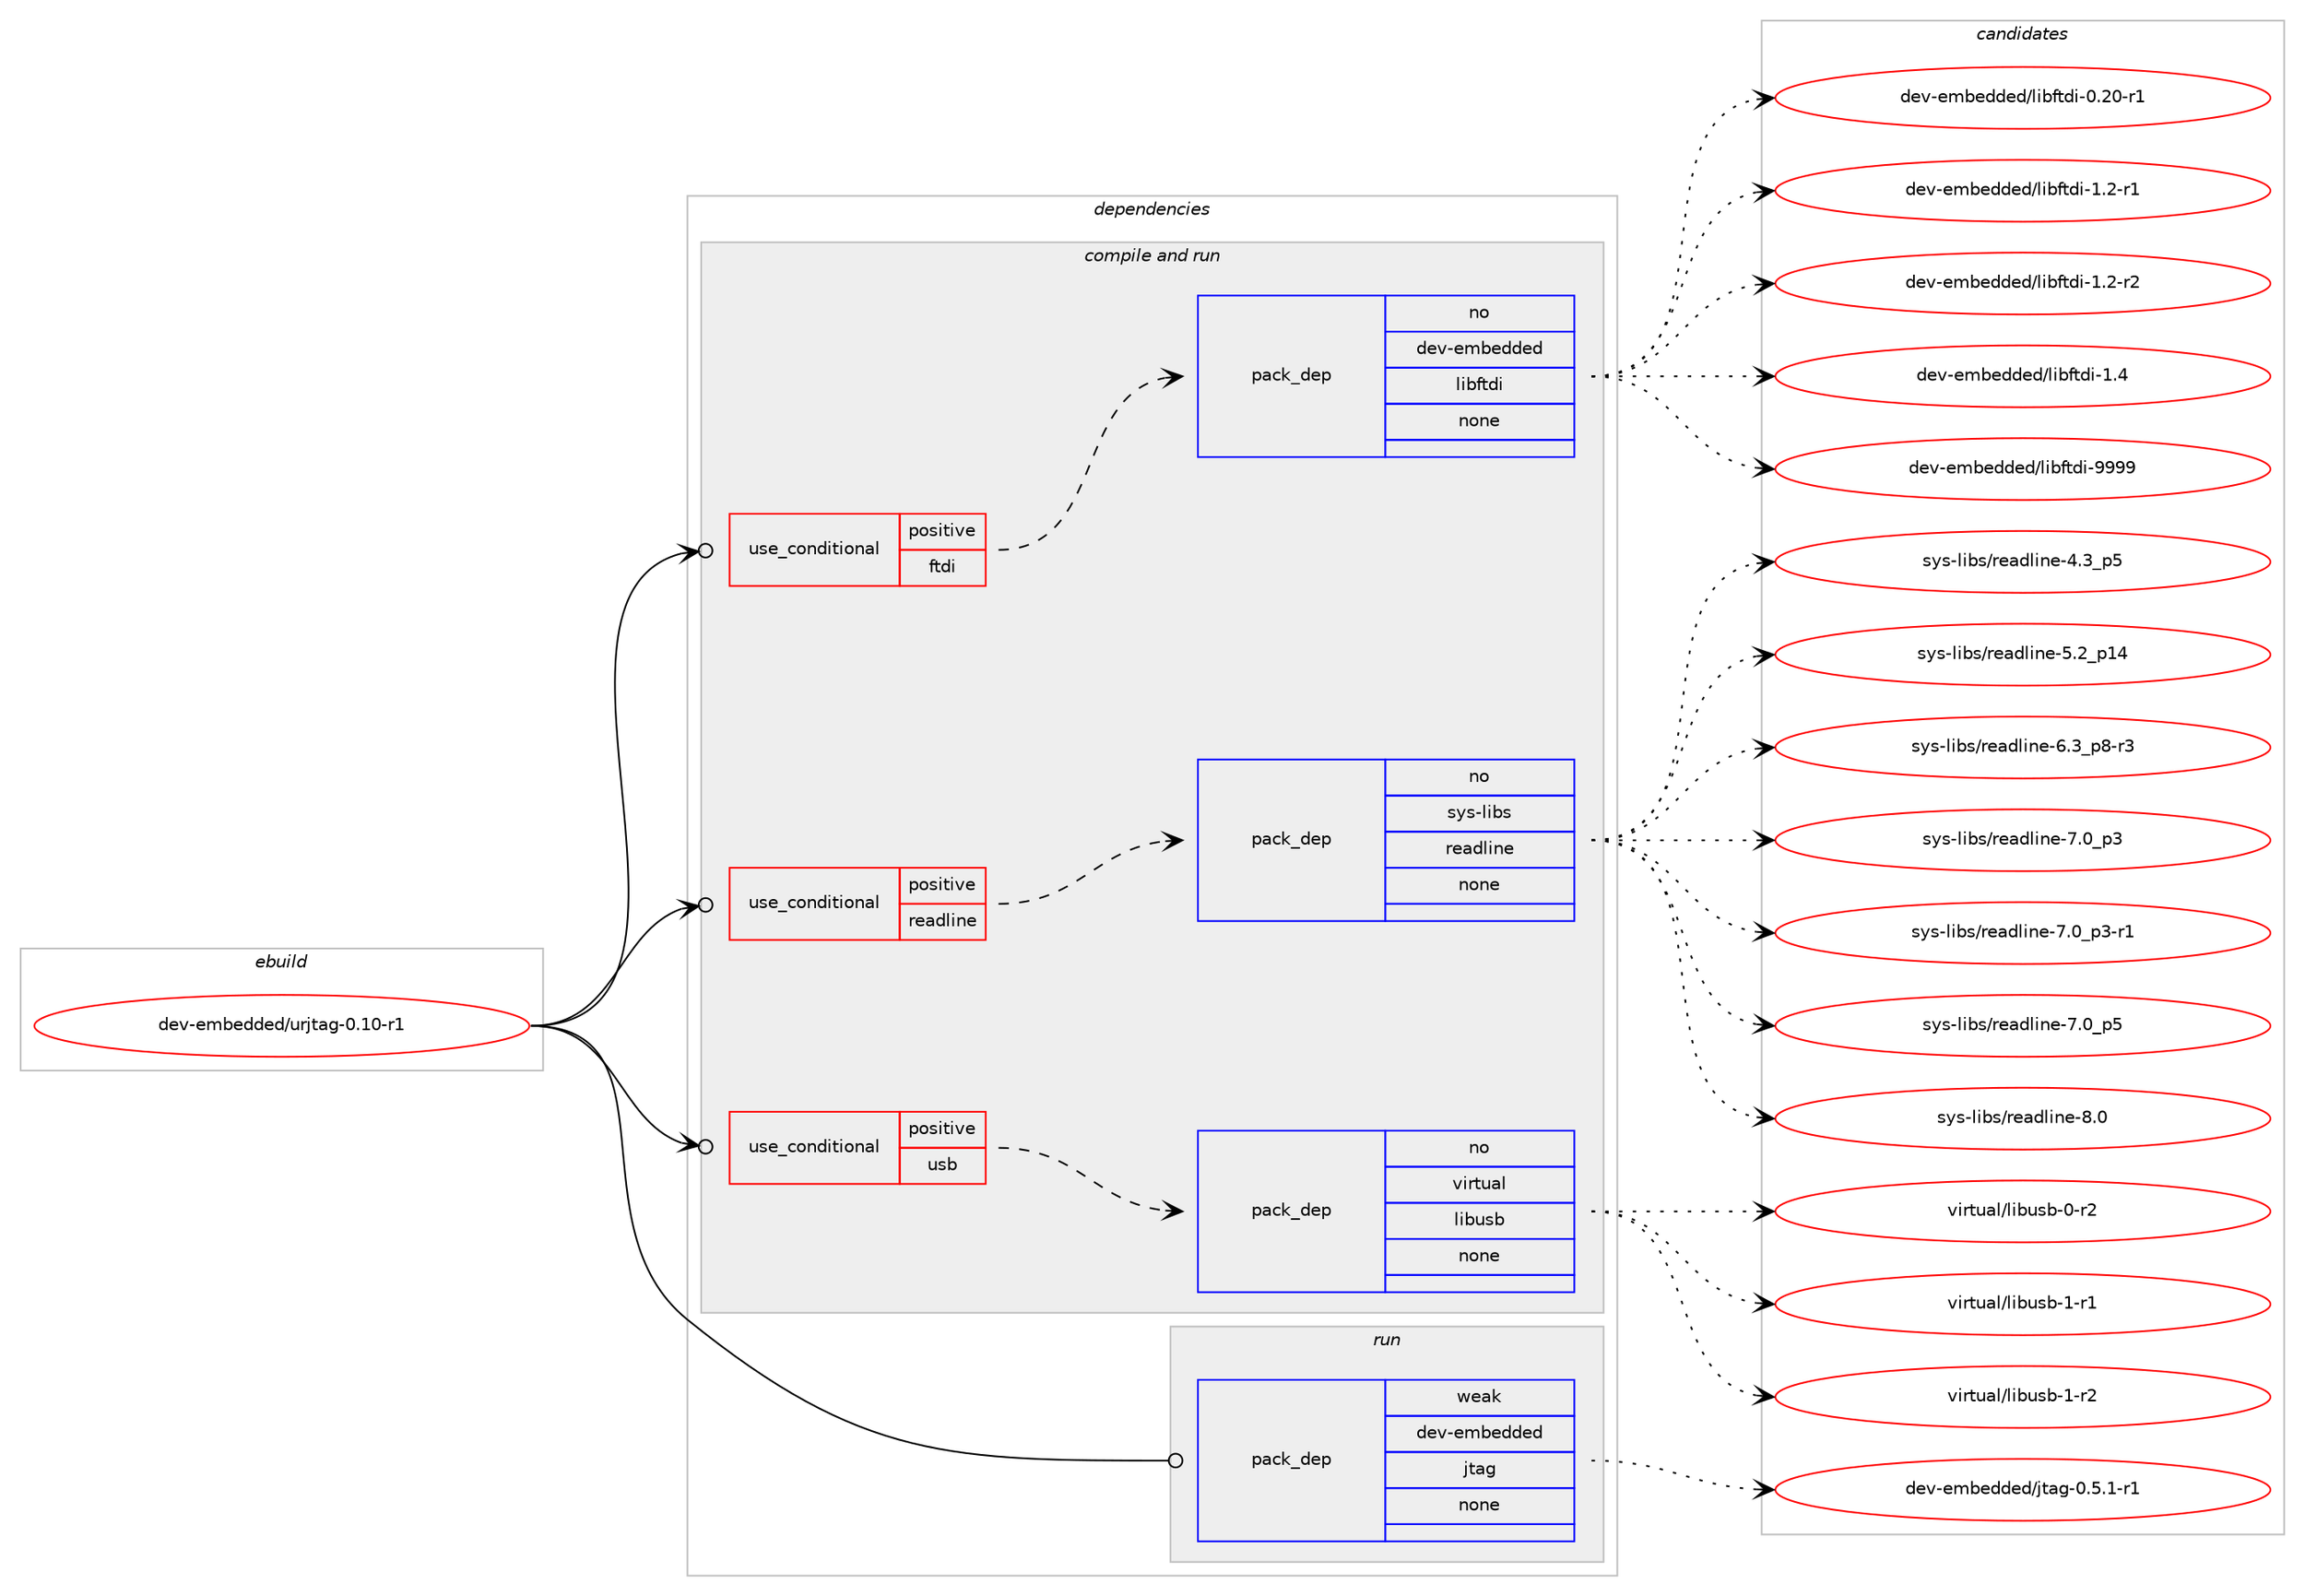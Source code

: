 digraph prolog {

# *************
# Graph options
# *************

newrank=true;
concentrate=true;
compound=true;
graph [rankdir=LR,fontname=Helvetica,fontsize=10,ranksep=1.5];#, ranksep=2.5, nodesep=0.2];
edge  [arrowhead=vee];
node  [fontname=Helvetica,fontsize=10];

# **********
# The ebuild
# **********

subgraph cluster_leftcol {
color=gray;
rank=same;
label=<<i>ebuild</i>>;
id [label="dev-embedded/urjtag-0.10-r1", color=red, width=4, href="../dev-embedded/urjtag-0.10-r1.svg"];
}

# ****************
# The dependencies
# ****************

subgraph cluster_midcol {
color=gray;
label=<<i>dependencies</i>>;
subgraph cluster_compile {
fillcolor="#eeeeee";
style=filled;
label=<<i>compile</i>>;
}
subgraph cluster_compileandrun {
fillcolor="#eeeeee";
style=filled;
label=<<i>compile and run</i>>;
subgraph cond358231 {
dependency1323895 [label=<<TABLE BORDER="0" CELLBORDER="1" CELLSPACING="0" CELLPADDING="4"><TR><TD ROWSPAN="3" CELLPADDING="10">use_conditional</TD></TR><TR><TD>positive</TD></TR><TR><TD>ftdi</TD></TR></TABLE>>, shape=none, color=red];
subgraph pack944650 {
dependency1323896 [label=<<TABLE BORDER="0" CELLBORDER="1" CELLSPACING="0" CELLPADDING="4" WIDTH="220"><TR><TD ROWSPAN="6" CELLPADDING="30">pack_dep</TD></TR><TR><TD WIDTH="110">no</TD></TR><TR><TD>dev-embedded</TD></TR><TR><TD>libftdi</TD></TR><TR><TD>none</TD></TR><TR><TD></TD></TR></TABLE>>, shape=none, color=blue];
}
dependency1323895:e -> dependency1323896:w [weight=20,style="dashed",arrowhead="vee"];
}
id:e -> dependency1323895:w [weight=20,style="solid",arrowhead="odotvee"];
subgraph cond358232 {
dependency1323897 [label=<<TABLE BORDER="0" CELLBORDER="1" CELLSPACING="0" CELLPADDING="4"><TR><TD ROWSPAN="3" CELLPADDING="10">use_conditional</TD></TR><TR><TD>positive</TD></TR><TR><TD>readline</TD></TR></TABLE>>, shape=none, color=red];
subgraph pack944651 {
dependency1323898 [label=<<TABLE BORDER="0" CELLBORDER="1" CELLSPACING="0" CELLPADDING="4" WIDTH="220"><TR><TD ROWSPAN="6" CELLPADDING="30">pack_dep</TD></TR><TR><TD WIDTH="110">no</TD></TR><TR><TD>sys-libs</TD></TR><TR><TD>readline</TD></TR><TR><TD>none</TD></TR><TR><TD></TD></TR></TABLE>>, shape=none, color=blue];
}
dependency1323897:e -> dependency1323898:w [weight=20,style="dashed",arrowhead="vee"];
}
id:e -> dependency1323897:w [weight=20,style="solid",arrowhead="odotvee"];
subgraph cond358233 {
dependency1323899 [label=<<TABLE BORDER="0" CELLBORDER="1" CELLSPACING="0" CELLPADDING="4"><TR><TD ROWSPAN="3" CELLPADDING="10">use_conditional</TD></TR><TR><TD>positive</TD></TR><TR><TD>usb</TD></TR></TABLE>>, shape=none, color=red];
subgraph pack944652 {
dependency1323900 [label=<<TABLE BORDER="0" CELLBORDER="1" CELLSPACING="0" CELLPADDING="4" WIDTH="220"><TR><TD ROWSPAN="6" CELLPADDING="30">pack_dep</TD></TR><TR><TD WIDTH="110">no</TD></TR><TR><TD>virtual</TD></TR><TR><TD>libusb</TD></TR><TR><TD>none</TD></TR><TR><TD></TD></TR></TABLE>>, shape=none, color=blue];
}
dependency1323899:e -> dependency1323900:w [weight=20,style="dashed",arrowhead="vee"];
}
id:e -> dependency1323899:w [weight=20,style="solid",arrowhead="odotvee"];
}
subgraph cluster_run {
fillcolor="#eeeeee";
style=filled;
label=<<i>run</i>>;
subgraph pack944653 {
dependency1323901 [label=<<TABLE BORDER="0" CELLBORDER="1" CELLSPACING="0" CELLPADDING="4" WIDTH="220"><TR><TD ROWSPAN="6" CELLPADDING="30">pack_dep</TD></TR><TR><TD WIDTH="110">weak</TD></TR><TR><TD>dev-embedded</TD></TR><TR><TD>jtag</TD></TR><TR><TD>none</TD></TR><TR><TD></TD></TR></TABLE>>, shape=none, color=blue];
}
id:e -> dependency1323901:w [weight=20,style="solid",arrowhead="odot"];
}
}

# **************
# The candidates
# **************

subgraph cluster_choices {
rank=same;
color=gray;
label=<<i>candidates</i>>;

subgraph choice944650 {
color=black;
nodesep=1;
choice1001011184510110998101100100101100471081059810211610010545484650484511449 [label="dev-embedded/libftdi-0.20-r1", color=red, width=4,href="../dev-embedded/libftdi-0.20-r1.svg"];
choice10010111845101109981011001001011004710810598102116100105454946504511449 [label="dev-embedded/libftdi-1.2-r1", color=red, width=4,href="../dev-embedded/libftdi-1.2-r1.svg"];
choice10010111845101109981011001001011004710810598102116100105454946504511450 [label="dev-embedded/libftdi-1.2-r2", color=red, width=4,href="../dev-embedded/libftdi-1.2-r2.svg"];
choice1001011184510110998101100100101100471081059810211610010545494652 [label="dev-embedded/libftdi-1.4", color=red, width=4,href="../dev-embedded/libftdi-1.4.svg"];
choice100101118451011099810110010010110047108105981021161001054557575757 [label="dev-embedded/libftdi-9999", color=red, width=4,href="../dev-embedded/libftdi-9999.svg"];
dependency1323896:e -> choice1001011184510110998101100100101100471081059810211610010545484650484511449:w [style=dotted,weight="100"];
dependency1323896:e -> choice10010111845101109981011001001011004710810598102116100105454946504511449:w [style=dotted,weight="100"];
dependency1323896:e -> choice10010111845101109981011001001011004710810598102116100105454946504511450:w [style=dotted,weight="100"];
dependency1323896:e -> choice1001011184510110998101100100101100471081059810211610010545494652:w [style=dotted,weight="100"];
dependency1323896:e -> choice100101118451011099810110010010110047108105981021161001054557575757:w [style=dotted,weight="100"];
}
subgraph choice944651 {
color=black;
nodesep=1;
choice11512111545108105981154711410197100108105110101455246519511253 [label="sys-libs/readline-4.3_p5", color=red, width=4,href="../sys-libs/readline-4.3_p5.svg"];
choice1151211154510810598115471141019710010810511010145534650951124952 [label="sys-libs/readline-5.2_p14", color=red, width=4,href="../sys-libs/readline-5.2_p14.svg"];
choice115121115451081059811547114101971001081051101014554465195112564511451 [label="sys-libs/readline-6.3_p8-r3", color=red, width=4,href="../sys-libs/readline-6.3_p8-r3.svg"];
choice11512111545108105981154711410197100108105110101455546489511251 [label="sys-libs/readline-7.0_p3", color=red, width=4,href="../sys-libs/readline-7.0_p3.svg"];
choice115121115451081059811547114101971001081051101014555464895112514511449 [label="sys-libs/readline-7.0_p3-r1", color=red, width=4,href="../sys-libs/readline-7.0_p3-r1.svg"];
choice11512111545108105981154711410197100108105110101455546489511253 [label="sys-libs/readline-7.0_p5", color=red, width=4,href="../sys-libs/readline-7.0_p5.svg"];
choice1151211154510810598115471141019710010810511010145564648 [label="sys-libs/readline-8.0", color=red, width=4,href="../sys-libs/readline-8.0.svg"];
dependency1323898:e -> choice11512111545108105981154711410197100108105110101455246519511253:w [style=dotted,weight="100"];
dependency1323898:e -> choice1151211154510810598115471141019710010810511010145534650951124952:w [style=dotted,weight="100"];
dependency1323898:e -> choice115121115451081059811547114101971001081051101014554465195112564511451:w [style=dotted,weight="100"];
dependency1323898:e -> choice11512111545108105981154711410197100108105110101455546489511251:w [style=dotted,weight="100"];
dependency1323898:e -> choice115121115451081059811547114101971001081051101014555464895112514511449:w [style=dotted,weight="100"];
dependency1323898:e -> choice11512111545108105981154711410197100108105110101455546489511253:w [style=dotted,weight="100"];
dependency1323898:e -> choice1151211154510810598115471141019710010810511010145564648:w [style=dotted,weight="100"];
}
subgraph choice944652 {
color=black;
nodesep=1;
choice1181051141161179710847108105981171159845484511450 [label="virtual/libusb-0-r2", color=red, width=4,href="../virtual/libusb-0-r2.svg"];
choice1181051141161179710847108105981171159845494511449 [label="virtual/libusb-1-r1", color=red, width=4,href="../virtual/libusb-1-r1.svg"];
choice1181051141161179710847108105981171159845494511450 [label="virtual/libusb-1-r2", color=red, width=4,href="../virtual/libusb-1-r2.svg"];
dependency1323900:e -> choice1181051141161179710847108105981171159845484511450:w [style=dotted,weight="100"];
dependency1323900:e -> choice1181051141161179710847108105981171159845494511449:w [style=dotted,weight="100"];
dependency1323900:e -> choice1181051141161179710847108105981171159845494511450:w [style=dotted,weight="100"];
}
subgraph choice944653 {
color=black;
nodesep=1;
choice100101118451011099810110010010110047106116971034548465346494511449 [label="dev-embedded/jtag-0.5.1-r1", color=red, width=4,href="../dev-embedded/jtag-0.5.1-r1.svg"];
dependency1323901:e -> choice100101118451011099810110010010110047106116971034548465346494511449:w [style=dotted,weight="100"];
}
}

}
